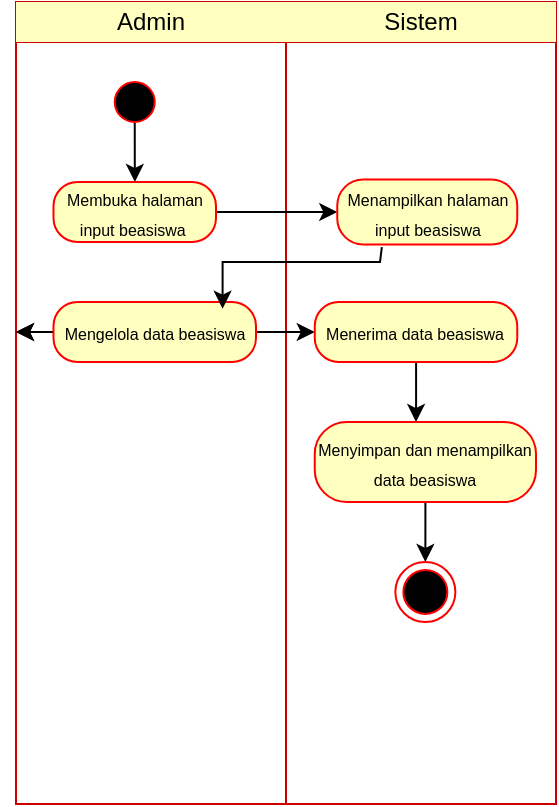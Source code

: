<mxfile version="26.0.14">
  <diagram name="Halaman-1" id="MqKGEIth5LKYdhh4DC1I">
    <mxGraphModel dx="955" dy="506" grid="1" gridSize="10" guides="1" tooltips="1" connect="1" arrows="1" fold="1" page="1" pageScale="1" pageWidth="827" pageHeight="1169" math="0" shadow="0">
      <root>
        <mxCell id="0" />
        <mxCell id="1" parent="0" />
        <mxCell id="cGdt6X82NRQ2e_tPWnpX-28" value="" style="shape=table;startSize=0;container=1;collapsible=0;childLayout=tableLayout;strokeColor=#CC0000;movable=1;resizable=1;rotatable=1;deletable=1;editable=1;locked=0;connectable=1;" parent="1" vertex="1">
          <mxGeometry x="300" y="120" width="270" height="401" as="geometry" />
        </mxCell>
        <mxCell id="cGdt6X82NRQ2e_tPWnpX-29" value="" style="shape=tableRow;horizontal=0;startSize=0;swimlaneHead=0;swimlaneBody=0;strokeColor=inherit;top=0;left=0;bottom=0;right=0;collapsible=0;dropTarget=0;fillColor=none;points=[[0,0.5],[1,0.5]];portConstraint=eastwest;movable=1;resizable=1;rotatable=1;deletable=1;editable=1;locked=0;connectable=1;" parent="cGdt6X82NRQ2e_tPWnpX-28" vertex="1">
          <mxGeometry width="270" height="20" as="geometry" />
        </mxCell>
        <mxCell id="cGdt6X82NRQ2e_tPWnpX-30" value="Admin" style="shape=partialRectangle;html=1;whiteSpace=wrap;connectable=1;strokeColor=inherit;overflow=hidden;fillColor=#FFFFC0;top=0;left=0;bottom=0;right=0;pointerEvents=1;movable=1;resizable=1;rotatable=1;deletable=1;editable=1;locked=0;" parent="cGdt6X82NRQ2e_tPWnpX-29" vertex="1">
          <mxGeometry width="135" height="20" as="geometry">
            <mxRectangle width="135" height="20" as="alternateBounds" />
          </mxGeometry>
        </mxCell>
        <mxCell id="cGdt6X82NRQ2e_tPWnpX-31" value="Sistem" style="shape=partialRectangle;html=1;whiteSpace=wrap;connectable=1;strokeColor=#FF1220;overflow=hidden;fillColor=#FFFFC0;top=0;left=0;bottom=0;right=0;pointerEvents=1;movable=1;resizable=1;rotatable=1;deletable=1;editable=1;locked=0;" parent="cGdt6X82NRQ2e_tPWnpX-29" vertex="1">
          <mxGeometry x="135" width="135" height="20" as="geometry">
            <mxRectangle width="135" height="20" as="alternateBounds" />
          </mxGeometry>
        </mxCell>
        <mxCell id="cGdt6X82NRQ2e_tPWnpX-32" value="" style="shape=tableRow;horizontal=0;startSize=0;swimlaneHead=0;swimlaneBody=0;strokeColor=inherit;top=0;left=0;bottom=0;right=0;collapsible=0;dropTarget=0;fillColor=none;points=[[0,0.5],[1,0.5]];portConstraint=eastwest;movable=1;resizable=1;rotatable=1;deletable=1;editable=1;locked=0;connectable=1;" parent="cGdt6X82NRQ2e_tPWnpX-28" vertex="1">
          <mxGeometry y="20" width="270" height="381" as="geometry" />
        </mxCell>
        <mxCell id="cGdt6X82NRQ2e_tPWnpX-33" value="" style="shape=partialRectangle;html=1;whiteSpace=wrap;connectable=1;strokeColor=inherit;overflow=hidden;fillColor=none;top=0;left=0;bottom=0;right=0;pointerEvents=1;movable=1;resizable=1;rotatable=1;deletable=1;editable=1;locked=0;" parent="cGdt6X82NRQ2e_tPWnpX-32" vertex="1">
          <mxGeometry width="135" height="381" as="geometry">
            <mxRectangle width="135" height="381" as="alternateBounds" />
          </mxGeometry>
        </mxCell>
        <mxCell id="cGdt6X82NRQ2e_tPWnpX-34" value="" style="shape=partialRectangle;html=1;whiteSpace=wrap;connectable=1;strokeColor=inherit;overflow=hidden;fillColor=none;top=0;left=0;bottom=0;right=0;pointerEvents=1;movable=1;resizable=1;rotatable=1;deletable=1;editable=1;locked=0;" parent="cGdt6X82NRQ2e_tPWnpX-32" vertex="1">
          <mxGeometry x="135" width="135" height="381" as="geometry">
            <mxRectangle width="135" height="381" as="alternateBounds" />
          </mxGeometry>
        </mxCell>
        <mxCell id="cGdt6X82NRQ2e_tPWnpX-43" value="" style="whiteSpace=wrap;html=1;fillColor=#ffffc0;strokeColor=#ff0000;fontColor=#000000;rounded=1;arcSize=40;movable=1;resizable=1;rotatable=1;deletable=1;editable=1;locked=0;connectable=1;" parent="cGdt6X82NRQ2e_tPWnpX-32" vertex="1">
          <mxGeometry x="270" width="NaN" height="381" as="geometry">
            <mxRectangle width="NaN" height="381" as="alternateBounds" />
          </mxGeometry>
        </mxCell>
        <mxCell id="cGdt6X82NRQ2e_tPWnpX-49" value="" style="whiteSpace=wrap;html=1;fillColor=#ffffc0;strokeColor=#ff0000;fontColor=#000000;rounded=1;arcSize=40;movable=1;resizable=1;rotatable=1;deletable=1;editable=1;locked=0;connectable=1;" parent="cGdt6X82NRQ2e_tPWnpX-32" vertex="1">
          <mxGeometry width="NaN" height="381" as="geometry">
            <mxRectangle width="NaN" height="381" as="alternateBounds" />
          </mxGeometry>
        </mxCell>
        <mxCell id="cGdt6X82NRQ2e_tPWnpX-51" value="" style="whiteSpace=wrap;html=1;fillColor=#ffffc0;strokeColor=#ff0000;fontColor=#000000;rounded=1;arcSize=40;movable=1;resizable=1;rotatable=1;deletable=1;editable=1;locked=0;connectable=1;" parent="cGdt6X82NRQ2e_tPWnpX-32" vertex="1">
          <mxGeometry width="NaN" height="381" as="geometry">
            <mxRectangle width="NaN" height="381" as="alternateBounds" />
          </mxGeometry>
        </mxCell>
        <mxCell id="cGdt6X82NRQ2e_tPWnpX-55" value="" style="rhombus;whiteSpace=wrap;html=1;fillColor=#ffffc0;strokeColor=#ff0000;fontColor=#000000;rounded=1;arcSize=40;movable=1;resizable=1;rotatable=1;deletable=1;editable=1;locked=0;connectable=1;" parent="cGdt6X82NRQ2e_tPWnpX-32" vertex="1">
          <mxGeometry width="NaN" height="381" as="geometry">
            <mxRectangle width="NaN" height="381" as="alternateBounds" />
          </mxGeometry>
        </mxCell>
        <mxCell id="cGdt6X82NRQ2e_tPWnpX-57" value="" style="rhombus;whiteSpace=wrap;html=1;fillColor=#ffffc0;strokeColor=#ff0000;fontColor=#000000;rounded=1;arcSize=40;movable=1;resizable=1;rotatable=1;deletable=1;editable=1;locked=0;connectable=1;" parent="cGdt6X82NRQ2e_tPWnpX-32" vertex="1">
          <mxGeometry width="NaN" height="381" as="geometry">
            <mxRectangle width="NaN" height="381" as="alternateBounds" />
          </mxGeometry>
        </mxCell>
        <mxCell id="cGdt6X82NRQ2e_tPWnpX-59" value="" style="rhombus;whiteSpace=wrap;html=1;fillColor=#ffffc0;strokeColor=#ff0000;fontColor=#000000;rounded=1;arcSize=40;movable=1;resizable=1;rotatable=1;deletable=1;editable=1;locked=0;connectable=1;" parent="cGdt6X82NRQ2e_tPWnpX-32" vertex="1">
          <mxGeometry width="NaN" height="381" as="geometry">
            <mxRectangle width="NaN" height="381" as="alternateBounds" />
          </mxGeometry>
        </mxCell>
        <mxCell id="cGdt6X82NRQ2e_tPWnpX-42" value="" style="edgeStyle=orthogonalEdgeStyle;rounded=0;orthogonalLoop=1;jettySize=auto;html=1;movable=1;resizable=1;rotatable=1;deletable=1;editable=1;locked=0;connectable=1;" parent="1" source="cGdt6X82NRQ2e_tPWnpX-37" target="cGdt6X82NRQ2e_tPWnpX-40" edge="1">
          <mxGeometry relative="1" as="geometry" />
        </mxCell>
        <mxCell id="cGdt6X82NRQ2e_tPWnpX-37" value="" style="ellipse;whiteSpace=wrap;html=1;fillColor=#000000;strokeColor=#ff0000;movable=1;resizable=1;rotatable=1;deletable=1;editable=1;locked=0;connectable=1;" parent="1" vertex="1">
          <mxGeometry x="349.37" y="160" width="20" height="20" as="geometry" />
        </mxCell>
        <mxCell id="cGdt6X82NRQ2e_tPWnpX-46" value="" style="edgeStyle=orthogonalEdgeStyle;rounded=0;orthogonalLoop=1;jettySize=auto;html=1;movable=1;resizable=1;rotatable=1;deletable=1;editable=1;locked=0;connectable=1;" parent="1" source="cGdt6X82NRQ2e_tPWnpX-40" target="cGdt6X82NRQ2e_tPWnpX-45" edge="1">
          <mxGeometry relative="1" as="geometry" />
        </mxCell>
        <mxCell id="cGdt6X82NRQ2e_tPWnpX-40" value="&lt;font style=&quot;font-size: 8px;&quot;&gt;Membuka halaman input beasiswa&amp;nbsp;&lt;/font&gt;" style="rounded=1;whiteSpace=wrap;html=1;arcSize=40;fontColor=#000000;fillColor=#ffffc0;strokeColor=#ff0000;movable=1;resizable=1;rotatable=1;deletable=1;editable=1;locked=0;connectable=1;" parent="1" vertex="1">
          <mxGeometry x="318.75" y="210" width="81.25" height="30" as="geometry" />
        </mxCell>
        <mxCell id="cGdt6X82NRQ2e_tPWnpX-45" value="&lt;font style=&quot;font-size: 8px;&quot;&gt;Menampilkan halaman input beasiswa&lt;/font&gt;" style="rounded=1;whiteSpace=wrap;html=1;arcSize=40;fontColor=#000000;fillColor=#ffffc0;strokeColor=#ff0000;movable=1;resizable=1;rotatable=1;deletable=1;editable=1;locked=0;connectable=1;" parent="1" vertex="1">
          <mxGeometry x="460.63" y="208.75" width="90" height="32.5" as="geometry" />
        </mxCell>
        <mxCell id="cGdt6X82NRQ2e_tPWnpX-50" value="" style="edgeStyle=orthogonalEdgeStyle;rounded=0;orthogonalLoop=1;jettySize=auto;html=1;movable=1;resizable=1;rotatable=1;deletable=1;editable=1;locked=0;connectable=1;" parent="1" source="cGdt6X82NRQ2e_tPWnpX-47" target="cGdt6X82NRQ2e_tPWnpX-49" edge="1">
          <mxGeometry relative="1" as="geometry" />
        </mxCell>
        <mxCell id="cGdt6X82NRQ2e_tPWnpX-52" value="" style="edgeStyle=orthogonalEdgeStyle;rounded=0;orthogonalLoop=1;jettySize=auto;html=1;movable=1;resizable=1;rotatable=1;deletable=1;editable=1;locked=0;connectable=1;" parent="1" source="cGdt6X82NRQ2e_tPWnpX-47" target="cGdt6X82NRQ2e_tPWnpX-51" edge="1">
          <mxGeometry relative="1" as="geometry" />
        </mxCell>
        <mxCell id="cGdt6X82NRQ2e_tPWnpX-54" value="" style="edgeStyle=orthogonalEdgeStyle;rounded=0;orthogonalLoop=1;jettySize=auto;html=1;movable=1;resizable=1;rotatable=1;deletable=1;editable=1;locked=0;connectable=1;" parent="1" source="cGdt6X82NRQ2e_tPWnpX-47" target="cGdt6X82NRQ2e_tPWnpX-53" edge="1">
          <mxGeometry relative="1" as="geometry" />
        </mxCell>
        <mxCell id="cGdt6X82NRQ2e_tPWnpX-47" value="&lt;span style=&quot;background-color: transparent; color: light-dark(rgb(0, 0, 0), rgb(237, 237, 237)); font-size: 8px;&quot;&gt;Mengelola data beasiswa&lt;/span&gt;" style="rounded=1;whiteSpace=wrap;html=1;arcSize=40;fontColor=#000000;fillColor=#ffffc0;strokeColor=#ff0000;movable=1;resizable=1;rotatable=1;deletable=1;editable=1;locked=0;connectable=1;" parent="1" vertex="1">
          <mxGeometry x="318.75" y="270" width="101.25" height="30" as="geometry" />
        </mxCell>
        <mxCell id="cGdt6X82NRQ2e_tPWnpX-48" value="" style="edgeStyle=orthogonalEdgeStyle;rounded=0;orthogonalLoop=1;jettySize=auto;html=1;entryX=0.835;entryY=0.112;entryDx=0;entryDy=0;entryPerimeter=0;movable=1;resizable=1;rotatable=1;deletable=1;editable=1;locked=0;connectable=1;" parent="1" target="cGdt6X82NRQ2e_tPWnpX-47" edge="1">
          <mxGeometry relative="1" as="geometry">
            <mxPoint x="482.93" y="242.52" as="sourcePoint" />
            <mxPoint x="414.04" y="274.5" as="targetPoint" />
            <Array as="points">
              <mxPoint x="482" y="242" />
              <mxPoint x="482" y="250" />
              <mxPoint x="386" y="250" />
            </Array>
          </mxGeometry>
        </mxCell>
        <mxCell id="cGdt6X82NRQ2e_tPWnpX-65" value="" style="edgeStyle=orthogonalEdgeStyle;rounded=0;orthogonalLoop=1;jettySize=auto;html=1;movable=1;resizable=1;rotatable=1;deletable=1;editable=1;locked=0;connectable=1;" parent="1" source="cGdt6X82NRQ2e_tPWnpX-53" edge="1">
          <mxGeometry relative="1" as="geometry">
            <mxPoint x="500.0" y="330.003" as="targetPoint" />
          </mxGeometry>
        </mxCell>
        <mxCell id="cGdt6X82NRQ2e_tPWnpX-53" value="&lt;span style=&quot;background-color: transparent; color: light-dark(rgb(0, 0, 0), rgb(237, 237, 237)); font-size: 8px;&quot;&gt;Menerima data beasiswa&lt;/span&gt;" style="rounded=1;whiteSpace=wrap;html=1;arcSize=40;fontColor=#000000;fillColor=#ffffc0;strokeColor=#ff0000;movable=1;resizable=1;rotatable=1;deletable=1;editable=1;locked=0;connectable=1;" parent="1" vertex="1">
          <mxGeometry x="449.38" y="270" width="101.25" height="30" as="geometry" />
        </mxCell>
        <mxCell id="cGdt6X82NRQ2e_tPWnpX-72" value="" style="edgeStyle=orthogonalEdgeStyle;rounded=0;orthogonalLoop=1;jettySize=auto;html=1;movable=1;resizable=1;rotatable=1;deletable=1;editable=1;locked=0;connectable=1;" parent="1" source="cGdt6X82NRQ2e_tPWnpX-68" target="cGdt6X82NRQ2e_tPWnpX-70" edge="1">
          <mxGeometry relative="1" as="geometry" />
        </mxCell>
        <mxCell id="cGdt6X82NRQ2e_tPWnpX-68" value="&lt;span style=&quot;background-color: transparent; color: light-dark(rgb(0, 0, 0), rgb(237, 237, 237)); font-size: 8px;&quot;&gt;Menyimpan dan menampilkan data beasiswa&lt;/span&gt;" style="rounded=1;whiteSpace=wrap;html=1;arcSize=40;fontColor=#000000;fillColor=#ffffc0;strokeColor=#ff0000;movable=1;resizable=1;rotatable=1;deletable=1;editable=1;locked=0;connectable=1;" parent="1" vertex="1">
          <mxGeometry x="449.37" y="330" width="110.63" height="40" as="geometry" />
        </mxCell>
        <mxCell id="cGdt6X82NRQ2e_tPWnpX-70" value="" style="ellipse;html=1;shape=endState;fillColor=#000000;strokeColor=#ff0000;movable=1;resizable=1;rotatable=1;deletable=1;editable=1;locked=0;connectable=1;" parent="1" vertex="1">
          <mxGeometry x="489.68" y="400" width="30" height="30" as="geometry" />
        </mxCell>
      </root>
    </mxGraphModel>
  </diagram>
</mxfile>
